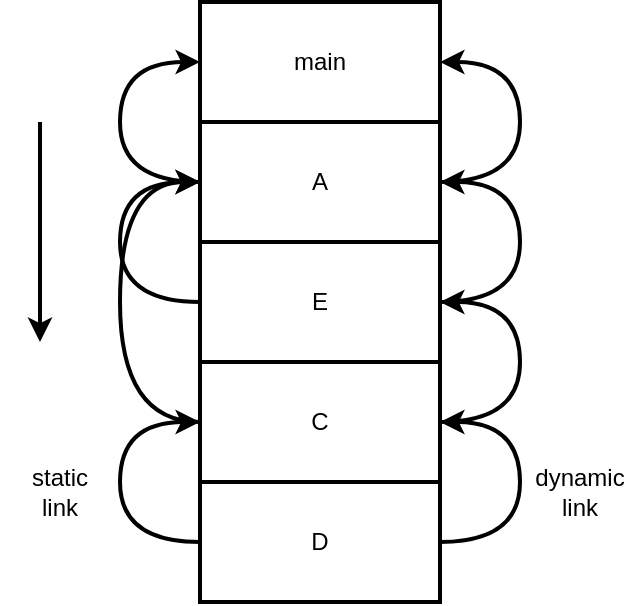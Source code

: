 <mxfile version="20.3.0" type="device"><diagram id="YBXCiuyCIqzMz4UvGnRS" name="第 1 页"><mxGraphModel dx="813" dy="494" grid="1" gridSize="10" guides="1" tooltips="1" connect="1" arrows="1" fold="1" page="1" pageScale="1" pageWidth="827" pageHeight="1169" math="0" shadow="0"><root><mxCell id="0"/><mxCell id="1" parent="0"/><mxCell id="uFPrRne04i0IGPqRfjic-8" style="edgeStyle=orthogonalEdgeStyle;curved=1;rounded=0;orthogonalLoop=1;jettySize=auto;html=1;entryX=0;entryY=0.5;entryDx=0;entryDy=0;strokeWidth=2;" edge="1" parent="1" source="uFPrRne04i0IGPqRfjic-1" target="uFPrRne04i0IGPqRfjic-5"><mxGeometry relative="1" as="geometry"><Array as="points"><mxPoint x="240" y="270"/><mxPoint x="240" y="210"/></Array></mxGeometry></mxCell><mxCell id="uFPrRne04i0IGPqRfjic-14" style="edgeStyle=orthogonalEdgeStyle;curved=1;rounded=0;orthogonalLoop=1;jettySize=auto;html=1;exitX=1;exitY=0.5;exitDx=0;exitDy=0;entryX=1;entryY=0.5;entryDx=0;entryDy=0;strokeWidth=2;" edge="1" parent="1" source="uFPrRne04i0IGPqRfjic-1" target="uFPrRne04i0IGPqRfjic-5"><mxGeometry relative="1" as="geometry"><Array as="points"><mxPoint x="440" y="270"/><mxPoint x="440" y="210"/></Array></mxGeometry></mxCell><mxCell id="uFPrRne04i0IGPqRfjic-1" value="A" style="rounded=0;whiteSpace=wrap;html=1;strokeWidth=2;" vertex="1" parent="1"><mxGeometry x="280" y="240" width="120" height="60" as="geometry"/></mxCell><mxCell id="uFPrRne04i0IGPqRfjic-13" style="edgeStyle=orthogonalEdgeStyle;curved=1;rounded=0;orthogonalLoop=1;jettySize=auto;html=1;exitX=1;exitY=0.5;exitDx=0;exitDy=0;entryX=1;entryY=0.5;entryDx=0;entryDy=0;strokeWidth=2;" edge="1" parent="1" source="uFPrRne04i0IGPqRfjic-2" target="uFPrRne04i0IGPqRfjic-1"><mxGeometry relative="1" as="geometry"><Array as="points"><mxPoint x="440" y="330"/><mxPoint x="440" y="270"/></Array></mxGeometry></mxCell><mxCell id="uFPrRne04i0IGPqRfjic-19" style="edgeStyle=orthogonalEdgeStyle;curved=1;rounded=0;orthogonalLoop=1;jettySize=auto;html=1;strokeWidth=2;entryX=0;entryY=0.5;entryDx=0;entryDy=0;" edge="1" parent="1" source="uFPrRne04i0IGPqRfjic-2" target="uFPrRne04i0IGPqRfjic-1"><mxGeometry relative="1" as="geometry"><mxPoint x="230" y="250" as="targetPoint"/><Array as="points"><mxPoint x="240" y="330"/><mxPoint x="240" y="270"/></Array></mxGeometry></mxCell><mxCell id="uFPrRne04i0IGPqRfjic-2" value="E" style="rounded=0;whiteSpace=wrap;html=1;strokeWidth=2;" vertex="1" parent="1"><mxGeometry x="280" y="300" width="120" height="60" as="geometry"/></mxCell><mxCell id="uFPrRne04i0IGPqRfjic-7" style="edgeStyle=orthogonalEdgeStyle;curved=1;rounded=0;orthogonalLoop=1;jettySize=auto;html=1;exitX=0;exitY=0.5;exitDx=0;exitDy=0;entryX=0;entryY=0.5;entryDx=0;entryDy=0;strokeWidth=2;" edge="1" parent="1" source="uFPrRne04i0IGPqRfjic-3" target="uFPrRne04i0IGPqRfjic-1"><mxGeometry relative="1" as="geometry"><Array as="points"><mxPoint x="240" y="390"/><mxPoint x="240" y="270"/></Array></mxGeometry></mxCell><mxCell id="uFPrRne04i0IGPqRfjic-12" style="edgeStyle=orthogonalEdgeStyle;curved=1;rounded=0;orthogonalLoop=1;jettySize=auto;html=1;exitX=1;exitY=0.5;exitDx=0;exitDy=0;entryX=1;entryY=0.5;entryDx=0;entryDy=0;strokeWidth=2;" edge="1" parent="1" source="uFPrRne04i0IGPqRfjic-3" target="uFPrRne04i0IGPqRfjic-2"><mxGeometry relative="1" as="geometry"><Array as="points"><mxPoint x="440" y="390"/><mxPoint x="440" y="330"/></Array></mxGeometry></mxCell><mxCell id="uFPrRne04i0IGPqRfjic-3" value="C" style="rounded=0;whiteSpace=wrap;html=1;strokeWidth=2;" vertex="1" parent="1"><mxGeometry x="280" y="360" width="120" height="60" as="geometry"/></mxCell><mxCell id="uFPrRne04i0IGPqRfjic-6" style="edgeStyle=orthogonalEdgeStyle;rounded=0;orthogonalLoop=1;jettySize=auto;html=1;entryX=0;entryY=0.5;entryDx=0;entryDy=0;curved=1;strokeWidth=2;" edge="1" parent="1" source="uFPrRne04i0IGPqRfjic-4" target="uFPrRne04i0IGPqRfjic-3"><mxGeometry relative="1" as="geometry"><Array as="points"><mxPoint x="240" y="450"/><mxPoint x="240" y="390"/></Array></mxGeometry></mxCell><mxCell id="uFPrRne04i0IGPqRfjic-11" style="edgeStyle=orthogonalEdgeStyle;curved=1;rounded=0;orthogonalLoop=1;jettySize=auto;html=1;entryX=1;entryY=0.5;entryDx=0;entryDy=0;strokeWidth=2;" edge="1" parent="1" source="uFPrRne04i0IGPqRfjic-4" target="uFPrRne04i0IGPqRfjic-3"><mxGeometry relative="1" as="geometry"><Array as="points"><mxPoint x="440" y="450"/><mxPoint x="440" y="390"/></Array></mxGeometry></mxCell><mxCell id="uFPrRne04i0IGPqRfjic-4" value="D" style="rounded=0;whiteSpace=wrap;html=1;strokeWidth=2;" vertex="1" parent="1"><mxGeometry x="280" y="420" width="120" height="60" as="geometry"/></mxCell><mxCell id="uFPrRne04i0IGPqRfjic-5" value="main" style="rounded=0;whiteSpace=wrap;html=1;strokeWidth=2;" vertex="1" parent="1"><mxGeometry x="280" y="180" width="120" height="60" as="geometry"/></mxCell><mxCell id="uFPrRne04i0IGPqRfjic-10" value="" style="endArrow=classic;html=1;rounded=0;curved=1;strokeWidth=2;" edge="1" parent="1"><mxGeometry width="50" height="50" relative="1" as="geometry"><mxPoint x="200" y="240" as="sourcePoint"/><mxPoint x="200" y="350" as="targetPoint"/></mxGeometry></mxCell><mxCell id="uFPrRne04i0IGPqRfjic-15" value="static&lt;br&gt;link" style="text;html=1;strokeColor=none;fillColor=none;align=center;verticalAlign=middle;whiteSpace=wrap;rounded=0;strokeWidth=2;" vertex="1" parent="1"><mxGeometry x="180" y="410" width="60" height="30" as="geometry"/></mxCell><mxCell id="uFPrRne04i0IGPqRfjic-16" value="dynamic&lt;br&gt;link" style="text;html=1;strokeColor=none;fillColor=none;align=center;verticalAlign=middle;whiteSpace=wrap;rounded=0;strokeWidth=2;" vertex="1" parent="1"><mxGeometry x="440" y="410" width="60" height="30" as="geometry"/></mxCell></root></mxGraphModel></diagram></mxfile>